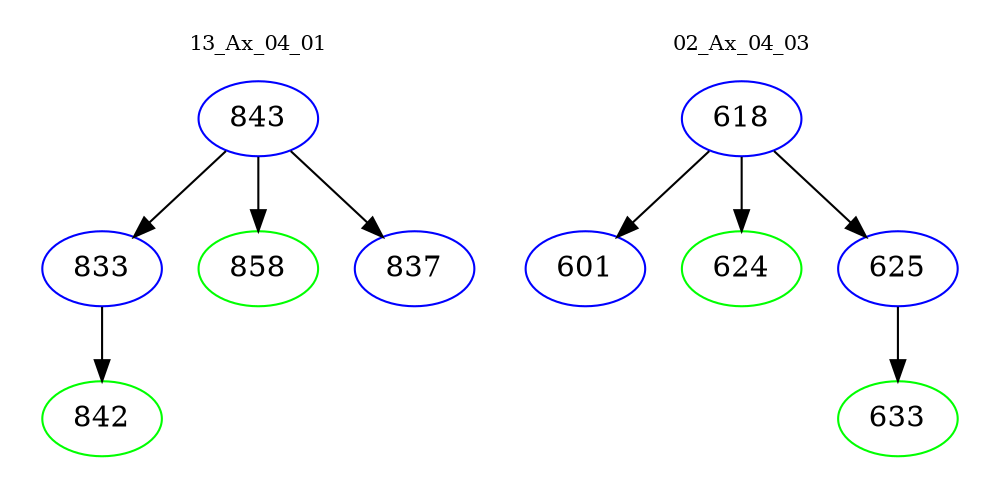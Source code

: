 digraph{
subgraph cluster_0 {
color = white
label = "13_Ax_04_01";
fontsize=10;
T0_843 [label="843", color="blue"]
T0_843 -> T0_833 [color="black"]
T0_833 [label="833", color="blue"]
T0_833 -> T0_842 [color="black"]
T0_842 [label="842", color="green"]
T0_843 -> T0_858 [color="black"]
T0_858 [label="858", color="green"]
T0_843 -> T0_837 [color="black"]
T0_837 [label="837", color="blue"]
}
subgraph cluster_1 {
color = white
label = "02_Ax_04_03";
fontsize=10;
T1_618 [label="618", color="blue"]
T1_618 -> T1_601 [color="black"]
T1_601 [label="601", color="blue"]
T1_618 -> T1_624 [color="black"]
T1_624 [label="624", color="green"]
T1_618 -> T1_625 [color="black"]
T1_625 [label="625", color="blue"]
T1_625 -> T1_633 [color="black"]
T1_633 [label="633", color="green"]
}
}
